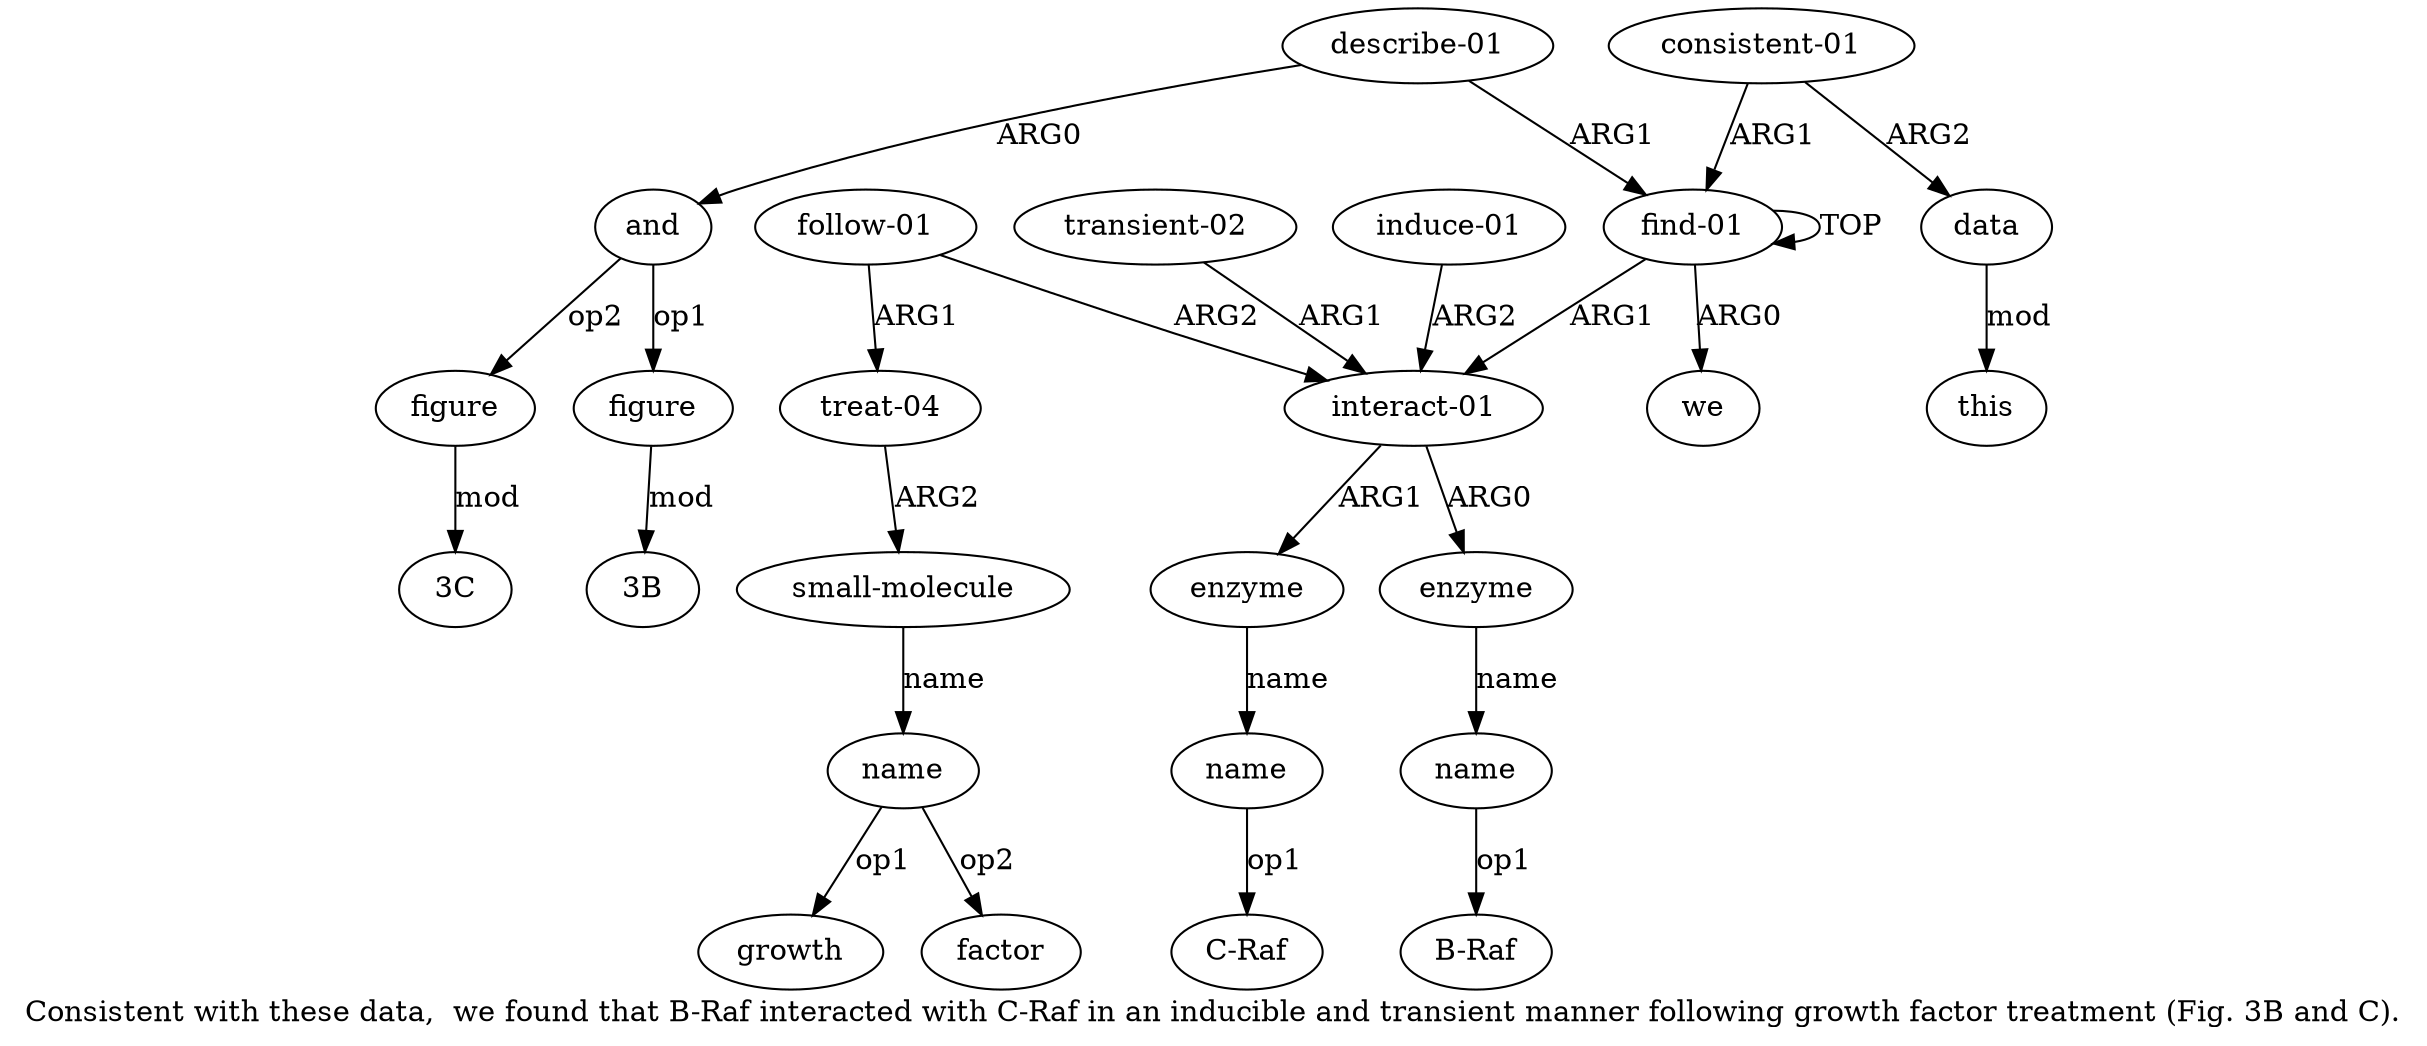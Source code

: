 digraph  {
	graph [label="Consistent with these data,  we found that B-Raf interacted with C-Raf in an inducible and transient manner following growth factor \
treatment (Fig. 3B and C)."];
	node [label="\N"];
	"a4 B-Raf"	 [color=black,
		gold_ind=-1,
		gold_label="B-Raf",
		label="B-Raf",
		test_ind=-1,
		test_label="B-Raf"];
	"a18 3B"	 [color=black,
		gold_ind=-1,
		gold_label="3B",
		label="3B",
		test_ind=-1,
		test_label="3B"];
	"a19 3C"	 [color=black,
		gold_ind=-1,
		gold_label="3C",
		label="3C",
		test_ind=-1,
		test_label="3C"];
	a15	 [color=black,
		gold_ind=15,
		gold_label=this,
		label=this,
		test_ind=15,
		test_label=this];
	a14	 [color=black,
		gold_ind=14,
		gold_label=data,
		label=data,
		test_ind=14,
		test_label=data];
	a14 -> a15 [key=0,
	color=black,
	gold_label=mod,
	label=mod,
	test_label=mod];
a17 [color=black,
	gold_ind=17,
	gold_label=and,
	label=and,
	test_ind=17,
	test_label=and];
a19 [color=black,
	gold_ind=19,
	gold_label=figure,
	label=figure,
	test_ind=19,
	test_label=figure];
a17 -> a19 [key=0,
color=black,
gold_label=op2,
label=op2,
test_label=op2];
a18 [color=black,
gold_ind=18,
gold_label=figure,
label=figure,
test_ind=18,
test_label=figure];
a17 -> a18 [key=0,
color=black,
gold_label=op1,
label=op1,
test_label=op1];
a16 [color=black,
gold_ind=16,
gold_label="describe-01",
label="describe-01",
test_ind=16,
test_label="describe-01"];
a16 -> a17 [key=0,
color=black,
gold_label=ARG0,
label=ARG0,
test_label=ARG0];
a0 [color=black,
gold_ind=0,
gold_label="find-01",
label="find-01",
test_ind=0,
test_label="find-01"];
a16 -> a0 [key=0,
color=black,
gold_label=ARG1,
label=ARG1,
test_label=ARG1];
a11 [color=black,
gold_ind=11,
gold_label="small-molecule",
label="small-molecule",
test_ind=11,
test_label="small-molecule"];
a12 [color=black,
gold_ind=12,
gold_label=name,
label=name,
test_ind=12,
test_label=name];
a11 -> a12 [key=0,
color=black,
gold_label=name,
label=name,
test_label=name];
a10 [color=black,
gold_ind=10,
gold_label="treat-04",
label="treat-04",
test_ind=10,
test_label="treat-04"];
a10 -> a11 [key=0,
color=black,
gold_label=ARG2,
label=ARG2,
test_label=ARG2];
a13 [color=black,
gold_ind=13,
gold_label="consistent-01",
label="consistent-01",
test_ind=13,
test_label="consistent-01"];
a13 -> a14 [key=0,
color=black,
gold_label=ARG2,
label=ARG2,
test_label=ARG2];
a13 -> a0 [key=0,
color=black,
gold_label=ARG1,
label=ARG1,
test_label=ARG1];
"a12 growth" [color=black,
gold_ind=-1,
gold_label=growth,
label=growth,
test_ind=-1,
test_label=growth];
a12 -> "a12 growth" [key=0,
color=black,
gold_label=op1,
label=op1,
test_label=op1];
"a12 factor" [color=black,
gold_ind=-1,
gold_label=factor,
label=factor,
test_ind=-1,
test_label=factor];
a12 -> "a12 factor" [key=0,
color=black,
gold_label=op2,
label=op2,
test_label=op2];
a19 -> "a19 3C" [key=0,
color=black,
gold_label=mod,
label=mod,
test_label=mod];
a18 -> "a18 3B" [key=0,
color=black,
gold_label=mod,
label=mod,
test_label=mod];
a1 [color=black,
gold_ind=1,
gold_label=we,
label=we,
test_ind=1,
test_label=we];
a0 -> a1 [key=0,
color=black,
gold_label=ARG0,
label=ARG0,
test_label=ARG0];
a0 -> a0 [key=0,
color=black,
gold_label=TOP,
label=TOP,
test_label=TOP];
a2 [color=black,
gold_ind=2,
gold_label="interact-01",
label="interact-01",
test_ind=2,
test_label="interact-01"];
a0 -> a2 [key=0,
color=black,
gold_label=ARG1,
label=ARG1,
test_label=ARG1];
a3 [color=black,
gold_ind=3,
gold_label=enzyme,
label=enzyme,
test_ind=3,
test_label=enzyme];
a4 [color=black,
gold_ind=4,
gold_label=name,
label=name,
test_ind=4,
test_label=name];
a3 -> a4 [key=0,
color=black,
gold_label=name,
label=name,
test_label=name];
a2 -> a3 [key=0,
color=black,
gold_label=ARG0,
label=ARG0,
test_label=ARG0];
a5 [color=black,
gold_ind=5,
gold_label=enzyme,
label=enzyme,
test_ind=5,
test_label=enzyme];
a2 -> a5 [key=0,
color=black,
gold_label=ARG1,
label=ARG1,
test_label=ARG1];
a6 [color=black,
gold_ind=6,
gold_label=name,
label=name,
test_ind=6,
test_label=name];
a5 -> a6 [key=0,
color=black,
gold_label=name,
label=name,
test_label=name];
a4 -> "a4 B-Raf" [key=0,
color=black,
gold_label=op1,
label=op1,
test_label=op1];
a7 [color=black,
gold_ind=7,
gold_label="induce-01",
label="induce-01",
test_ind=7,
test_label="induce-01"];
a7 -> a2 [key=0,
color=black,
gold_label=ARG2,
label=ARG2,
test_label=ARG2];
"a6 C-Raf" [color=black,
gold_ind=-1,
gold_label="C-Raf",
label="C-Raf",
test_ind=-1,
test_label="C-Raf"];
a6 -> "a6 C-Raf" [key=0,
color=black,
gold_label=op1,
label=op1,
test_label=op1];
a9 [color=black,
gold_ind=9,
gold_label="follow-01",
label="follow-01",
test_ind=9,
test_label="follow-01"];
a9 -> a10 [key=0,
color=black,
gold_label=ARG1,
label=ARG1,
test_label=ARG1];
a9 -> a2 [key=0,
color=black,
gold_label=ARG2,
label=ARG2,
test_label=ARG2];
a8 [color=black,
gold_ind=8,
gold_label="transient-02",
label="transient-02",
test_ind=8,
test_label="transient-02"];
a8 -> a2 [key=0,
color=black,
gold_label=ARG1,
label=ARG1,
test_label=ARG1];
}
